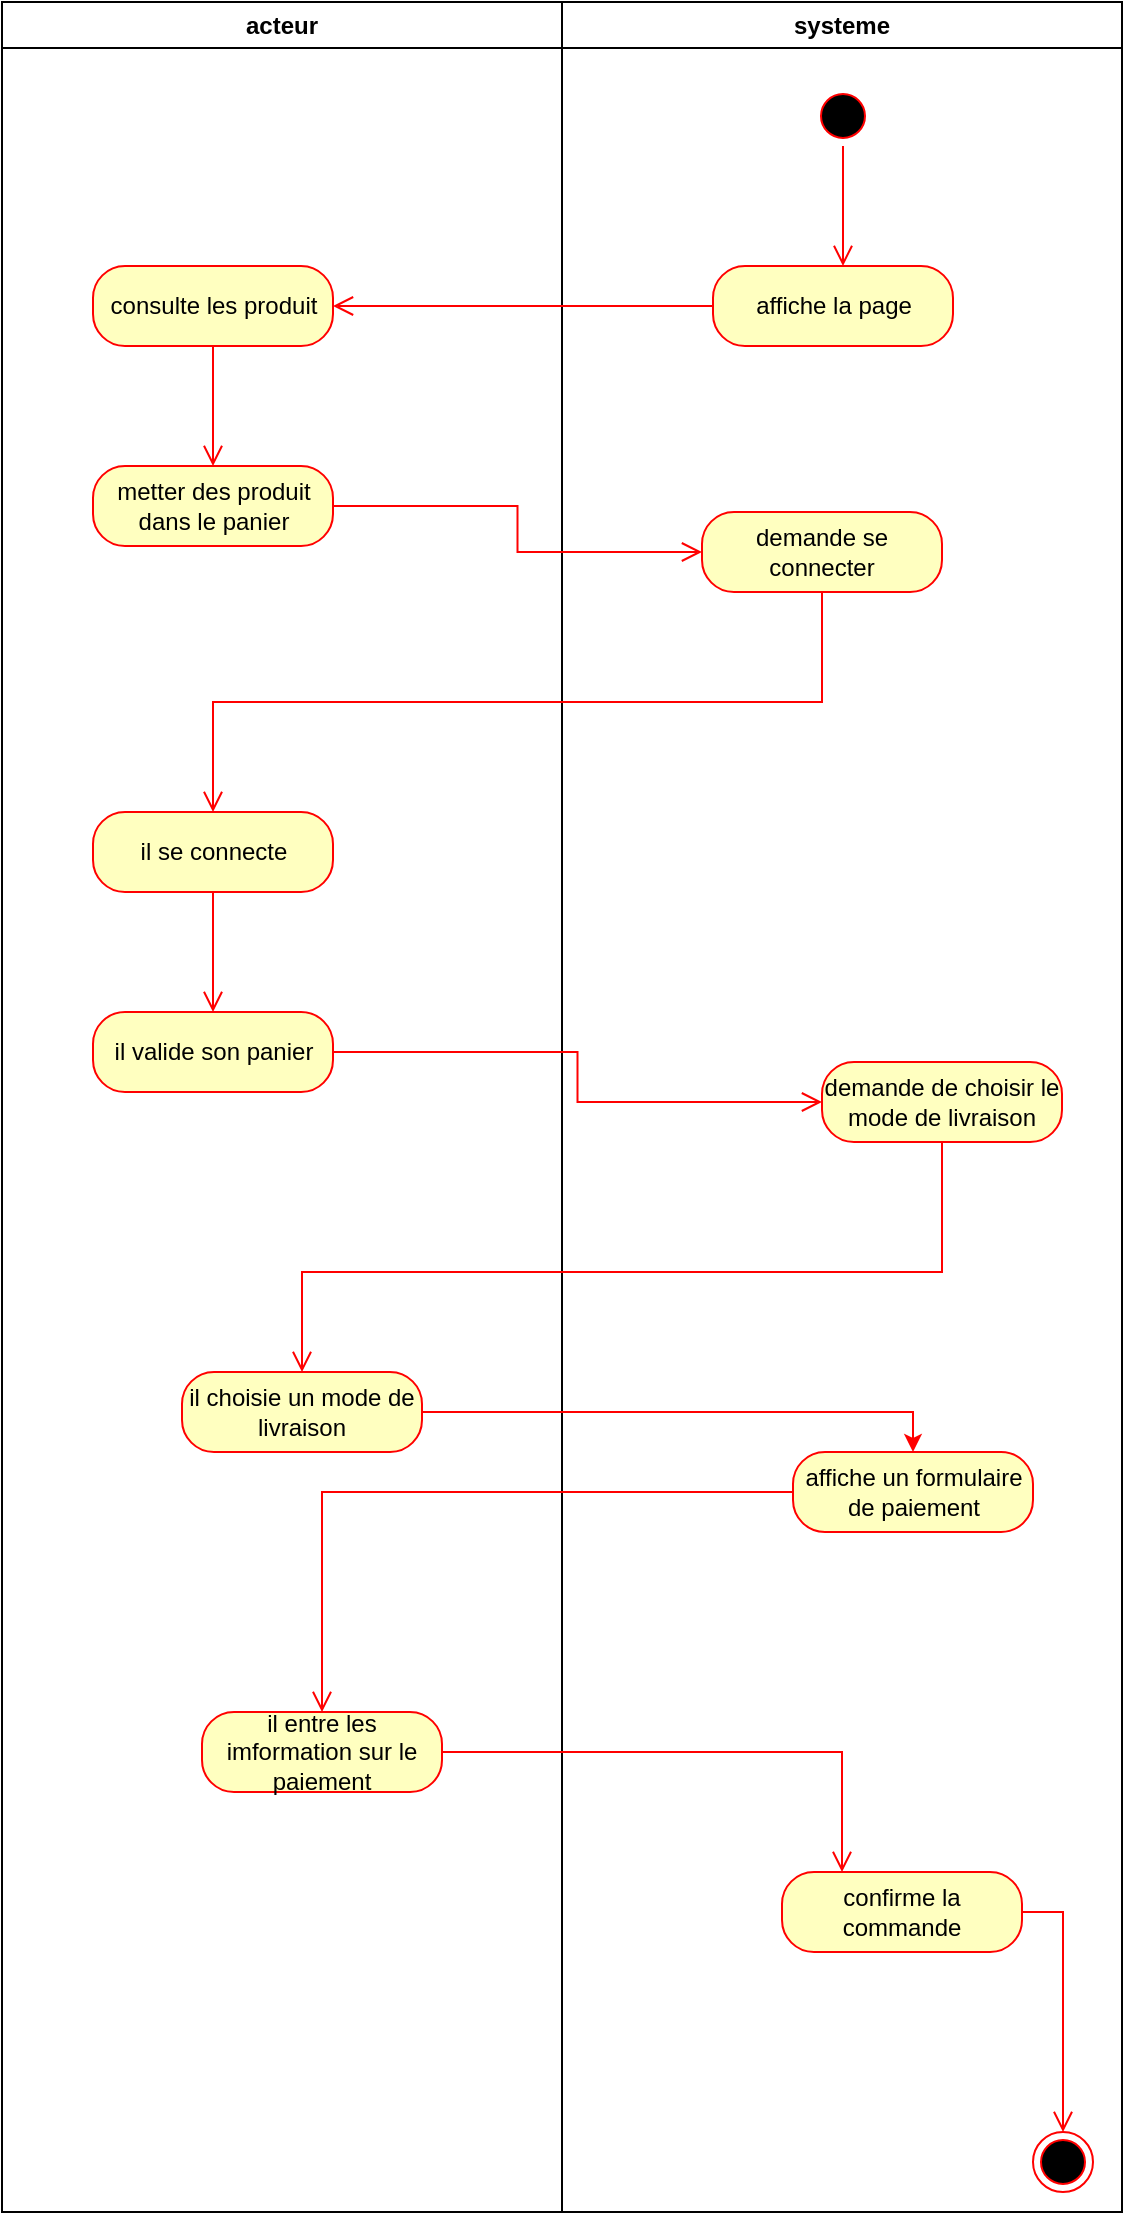 <mxfile version="22.0.2" type="device">
  <diagram name="Page-1" id="e7e014a7-5840-1c2e-5031-d8a46d1fe8dd">
    <mxGraphModel dx="1364" dy="843" grid="1" gridSize="10" guides="1" tooltips="1" connect="1" arrows="1" fold="1" page="1" pageScale="1" pageWidth="827" pageHeight="1169" background="none" math="0" shadow="0">
      <root>
        <mxCell id="0" />
        <mxCell id="1" parent="0" />
        <mxCell id="2" value="acteur" style="swimlane;whiteSpace=wrap" parent="1" vertex="1">
          <mxGeometry x="120" y="15" width="280" height="1105" as="geometry" />
        </mxCell>
        <mxCell id="1qgxbF44lcU51VAB7l26-56" value="consulte les produit" style="rounded=1;whiteSpace=wrap;html=1;arcSize=40;fontColor=#000000;fillColor=#ffffc0;strokeColor=#ff0000;" parent="2" vertex="1">
          <mxGeometry x="45.5" y="132" width="120" height="40" as="geometry" />
        </mxCell>
        <mxCell id="1qgxbF44lcU51VAB7l26-57" value="" style="edgeStyle=orthogonalEdgeStyle;html=1;verticalAlign=bottom;endArrow=open;endSize=8;strokeColor=#ff0000;rounded=0;" parent="2" source="1qgxbF44lcU51VAB7l26-56" edge="1">
          <mxGeometry relative="1" as="geometry">
            <mxPoint x="105.5" y="232" as="targetPoint" />
          </mxGeometry>
        </mxCell>
        <mxCell id="1qgxbF44lcU51VAB7l26-58" value="metter des produit dans le panier" style="rounded=1;whiteSpace=wrap;html=1;arcSize=40;fontColor=#000000;fillColor=#ffffc0;strokeColor=#ff0000;" parent="2" vertex="1">
          <mxGeometry x="45.5" y="232" width="120" height="40" as="geometry" />
        </mxCell>
        <mxCell id="1qgxbF44lcU51VAB7l26-60" value="il valide son panier" style="rounded=1;whiteSpace=wrap;html=1;arcSize=40;fontColor=#000000;fillColor=#ffffc0;strokeColor=#ff0000;" parent="2" vertex="1">
          <mxGeometry x="45.5" y="505" width="120" height="40" as="geometry" />
        </mxCell>
        <mxCell id="1qgxbF44lcU51VAB7l26-64" value="il choisie un mode de livraison" style="rounded=1;whiteSpace=wrap;html=1;arcSize=40;fontColor=#000000;fillColor=#ffffc0;strokeColor=#ff0000;" parent="2" vertex="1">
          <mxGeometry x="90" y="685" width="120" height="40" as="geometry" />
        </mxCell>
        <mxCell id="1qgxbF44lcU51VAB7l26-68" value="il entre les imformation sur le paiement" style="rounded=1;whiteSpace=wrap;html=1;arcSize=40;fontColor=#000000;fillColor=#ffffc0;strokeColor=#ff0000;" parent="2" vertex="1">
          <mxGeometry x="100" y="855" width="120" height="40" as="geometry" />
        </mxCell>
        <mxCell id="qxi8-adTJp_FjoQXOIrM-8" value="il se connecte" style="rounded=1;whiteSpace=wrap;html=1;arcSize=40;fontColor=#000000;fillColor=#ffffc0;strokeColor=#ff0000;" vertex="1" parent="2">
          <mxGeometry x="45.5" y="405" width="120" height="40" as="geometry" />
        </mxCell>
        <mxCell id="qxi8-adTJp_FjoQXOIrM-9" value="" style="edgeStyle=orthogonalEdgeStyle;html=1;verticalAlign=bottom;endArrow=open;endSize=8;strokeColor=#ff0000;rounded=0;" edge="1" source="qxi8-adTJp_FjoQXOIrM-8" parent="2">
          <mxGeometry relative="1" as="geometry">
            <mxPoint x="105.5" y="505" as="targetPoint" />
          </mxGeometry>
        </mxCell>
        <mxCell id="3" value="systeme" style="swimlane;whiteSpace=wrap;startSize=23;" parent="1" vertex="1">
          <mxGeometry x="400" y="15" width="280" height="1105" as="geometry" />
        </mxCell>
        <mxCell id="1qgxbF44lcU51VAB7l26-47" value="" style="ellipse;html=1;shape=startState;fillColor=#000000;strokeColor=#ff0000;" parent="3" vertex="1">
          <mxGeometry x="125.5" y="42" width="30" height="30" as="geometry" />
        </mxCell>
        <mxCell id="1qgxbF44lcU51VAB7l26-48" value="" style="edgeStyle=orthogonalEdgeStyle;html=1;verticalAlign=bottom;endArrow=open;endSize=8;strokeColor=#ff0000;rounded=0;" parent="3" source="1qgxbF44lcU51VAB7l26-47" edge="1">
          <mxGeometry relative="1" as="geometry">
            <mxPoint x="140.5" y="132" as="targetPoint" />
          </mxGeometry>
        </mxCell>
        <mxCell id="1qgxbF44lcU51VAB7l26-50" value="" style="ellipse;html=1;shape=endState;fillColor=#000000;strokeColor=#ff0000;" parent="3" vertex="1">
          <mxGeometry x="235.5" y="1065" width="30" height="30" as="geometry" />
        </mxCell>
        <mxCell id="1qgxbF44lcU51VAB7l26-62" value="demande de choisir le mode de livraison" style="rounded=1;whiteSpace=wrap;html=1;arcSize=40;fontColor=#000000;fillColor=#ffffc0;strokeColor=#ff0000;" parent="3" vertex="1">
          <mxGeometry x="130" y="530" width="120" height="40" as="geometry" />
        </mxCell>
        <mxCell id="1qgxbF44lcU51VAB7l26-66" value="affiche un formulaire de paiement" style="rounded=1;whiteSpace=wrap;html=1;arcSize=40;fontColor=#000000;fillColor=#ffffc0;strokeColor=#ff0000;" parent="3" vertex="1">
          <mxGeometry x="115.5" y="725" width="120" height="40" as="geometry" />
        </mxCell>
        <mxCell id="1qgxbF44lcU51VAB7l26-70" value="confirme la commande" style="rounded=1;whiteSpace=wrap;html=1;arcSize=40;fontColor=#000000;fillColor=#ffffc0;strokeColor=#ff0000;" parent="3" vertex="1">
          <mxGeometry x="110" y="935" width="120" height="40" as="geometry" />
        </mxCell>
        <mxCell id="1qgxbF44lcU51VAB7l26-71" value="" style="edgeStyle=orthogonalEdgeStyle;html=1;verticalAlign=bottom;endArrow=open;endSize=8;strokeColor=#ff0000;rounded=0;entryX=0.5;entryY=0;entryDx=0;entryDy=0;" parent="3" source="1qgxbF44lcU51VAB7l26-70" edge="1" target="1qgxbF44lcU51VAB7l26-50">
          <mxGeometry relative="1" as="geometry">
            <mxPoint x="245.5" y="512" as="targetPoint" />
          </mxGeometry>
        </mxCell>
        <mxCell id="qxi8-adTJp_FjoQXOIrM-4" value="demande se connecter" style="rounded=1;whiteSpace=wrap;html=1;arcSize=40;fontColor=#000000;fillColor=#ffffc0;strokeColor=#ff0000;" vertex="1" parent="3">
          <mxGeometry x="70" y="255" width="120" height="40" as="geometry" />
        </mxCell>
        <mxCell id="1qgxbF44lcU51VAB7l26-54" value="affiche la page" style="rounded=1;whiteSpace=wrap;html=1;arcSize=40;fontColor=#000000;fillColor=#ffffc0;strokeColor=#ff0000;" parent="1" vertex="1">
          <mxGeometry x="475.5" y="147" width="120" height="40" as="geometry" />
        </mxCell>
        <mxCell id="1qgxbF44lcU51VAB7l26-55" value="" style="edgeStyle=orthogonalEdgeStyle;html=1;verticalAlign=bottom;endArrow=open;endSize=8;strokeColor=#ff0000;rounded=0;exitX=0;exitY=0.5;exitDx=0;exitDy=0;" parent="1" source="1qgxbF44lcU51VAB7l26-54" edge="1">
          <mxGeometry relative="1" as="geometry">
            <mxPoint x="285.5" y="167" as="targetPoint" />
          </mxGeometry>
        </mxCell>
        <mxCell id="1qgxbF44lcU51VAB7l26-61" value="" style="edgeStyle=orthogonalEdgeStyle;html=1;verticalAlign=bottom;endArrow=open;endSize=8;strokeColor=#ff0000;rounded=0;entryX=0;entryY=0.5;entryDx=0;entryDy=0;" parent="1" source="1qgxbF44lcU51VAB7l26-60" target="1qgxbF44lcU51VAB7l26-62" edge="1">
          <mxGeometry relative="1" as="geometry">
            <mxPoint x="465.5" y="237" as="targetPoint" />
          </mxGeometry>
        </mxCell>
        <mxCell id="1qgxbF44lcU51VAB7l26-63" value="" style="edgeStyle=orthogonalEdgeStyle;html=1;verticalAlign=bottom;endArrow=open;endSize=8;strokeColor=#ff0000;rounded=0;entryX=0.5;entryY=0;entryDx=0;entryDy=0;exitX=0.5;exitY=1;exitDx=0;exitDy=0;" parent="1" source="1qgxbF44lcU51VAB7l26-62" target="1qgxbF44lcU51VAB7l26-64" edge="1">
          <mxGeometry relative="1" as="geometry">
            <mxPoint x="415.5" y="527" as="targetPoint" />
            <mxPoint x="620.5" y="347" as="sourcePoint" />
            <Array as="points">
              <mxPoint x="590" y="650" />
              <mxPoint x="270" y="650" />
            </Array>
          </mxGeometry>
        </mxCell>
        <mxCell id="1qgxbF44lcU51VAB7l26-67" value="" style="edgeStyle=orthogonalEdgeStyle;html=1;verticalAlign=bottom;endArrow=open;endSize=8;strokeColor=#ff0000;rounded=0;entryX=0.5;entryY=0;entryDx=0;entryDy=0;" parent="1" source="1qgxbF44lcU51VAB7l26-66" target="1qgxbF44lcU51VAB7l26-68" edge="1">
          <mxGeometry relative="1" as="geometry">
            <mxPoint x="605.5" y="437" as="targetPoint" />
          </mxGeometry>
        </mxCell>
        <mxCell id="1qgxbF44lcU51VAB7l26-69" value="" style="edgeStyle=orthogonalEdgeStyle;html=1;verticalAlign=bottom;endArrow=open;endSize=8;strokeColor=#ff0000;rounded=0;entryX=0.25;entryY=0;entryDx=0;entryDy=0;" parent="1" source="1qgxbF44lcU51VAB7l26-68" target="1qgxbF44lcU51VAB7l26-70" edge="1">
          <mxGeometry relative="1" as="geometry">
            <mxPoint x="215.5" y="585" as="targetPoint" />
          </mxGeometry>
        </mxCell>
        <mxCell id="1qgxbF44lcU51VAB7l26-59" value="" style="edgeStyle=orthogonalEdgeStyle;html=1;verticalAlign=bottom;endArrow=open;endSize=8;strokeColor=#ff0000;rounded=0;entryX=0;entryY=0.5;entryDx=0;entryDy=0;" parent="1" source="1qgxbF44lcU51VAB7l26-58" edge="1" target="qxi8-adTJp_FjoQXOIrM-4">
          <mxGeometry relative="1" as="geometry">
            <mxPoint x="225.5" y="347" as="targetPoint" />
          </mxGeometry>
        </mxCell>
        <mxCell id="qxi8-adTJp_FjoQXOIrM-5" value="" style="edgeStyle=orthogonalEdgeStyle;html=1;verticalAlign=bottom;endArrow=open;endSize=8;strokeColor=#ff0000;rounded=0;entryX=0.5;entryY=0;entryDx=0;entryDy=0;exitX=0.5;exitY=1;exitDx=0;exitDy=0;" edge="1" source="qxi8-adTJp_FjoQXOIrM-4" parent="1" target="qxi8-adTJp_FjoQXOIrM-8">
          <mxGeometry relative="1" as="geometry">
            <mxPoint x="530" y="370" as="targetPoint" />
          </mxGeometry>
        </mxCell>
        <mxCell id="qxi8-adTJp_FjoQXOIrM-10" style="edgeStyle=orthogonalEdgeStyle;rounded=0;orthogonalLoop=1;jettySize=auto;html=1;entryX=0.5;entryY=0;entryDx=0;entryDy=0;strokeColor=#FF0000;" edge="1" parent="1" source="1qgxbF44lcU51VAB7l26-64" target="1qgxbF44lcU51VAB7l26-66">
          <mxGeometry relative="1" as="geometry" />
        </mxCell>
      </root>
    </mxGraphModel>
  </diagram>
</mxfile>
